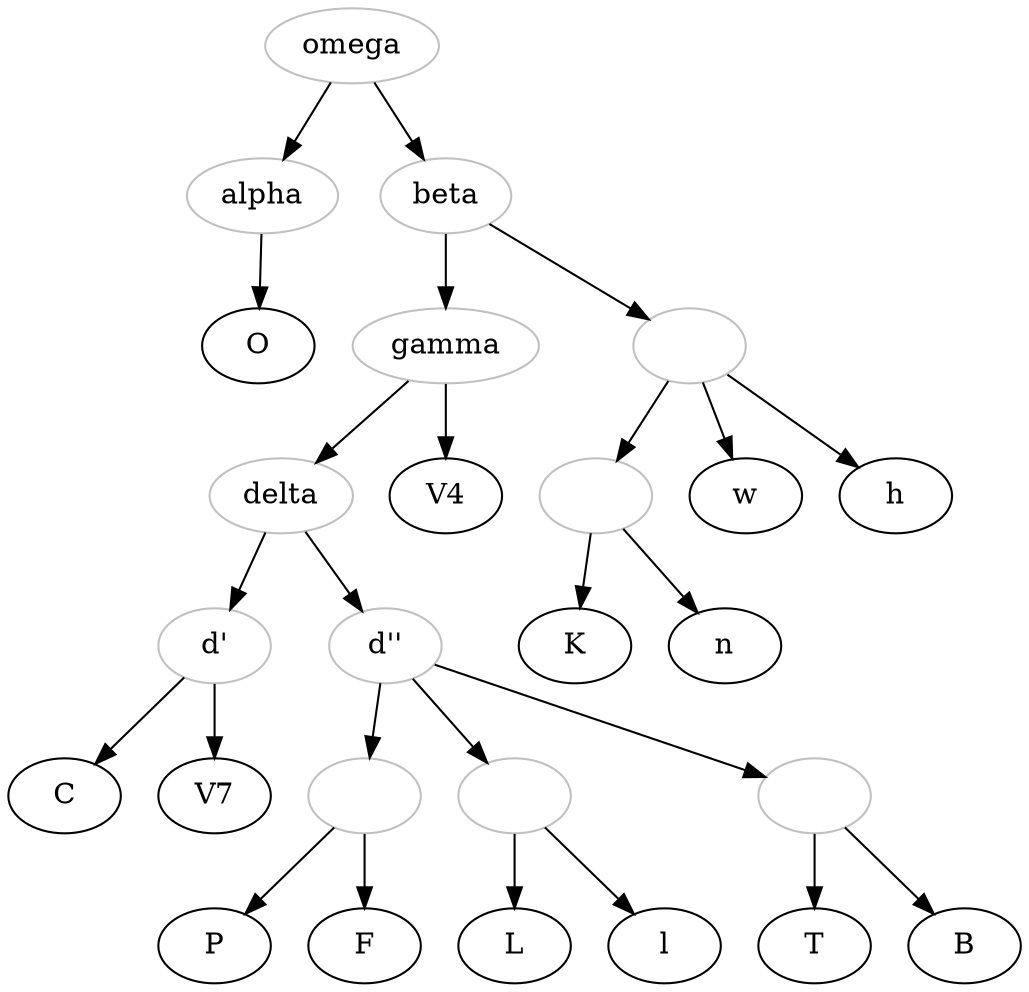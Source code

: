 digraph {

    omega[color="grey"]
    alpha[color="grey"]
    beta[color="grey"]
    gamma[color="grey"]
    delta[color="grey"]
    deltaprime[color="grey", label="d'"]
    deltasecond[color="grey", label="d''"]
    1[color="grey",label=""]
    2[color="grey",label=""]
    3[color="grey",label=""]
    4[color="grey",label=""]
    5[color="grey",label=""]

    omega -> alpha;
    alpha -> O;
    omega -> beta
    beta -> 1
    1 -> w
    1 -> 2
    2 -> K
    2 -> n
    1 -> h

    beta -> gamma
    gamma -> V4
    gamma -> delta
    delta -> deltaprime
    deltaprime -> C
    deltaprime -> V7
    delta -> deltasecond
    deltasecond -> 3
    3 -> P
    3 -> F
    deltasecond -> 4
    4 -> L
    4 -> l
    deltasecond -> 5
    5 -> T
    5 -> B

}
